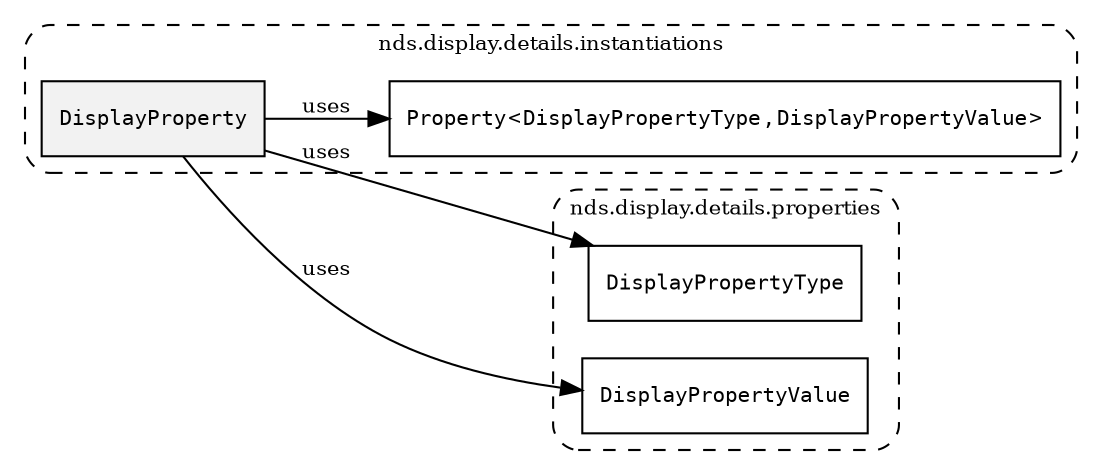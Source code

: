 /**
 * This dot file creates symbol collaboration diagram for DisplayProperty.
 */
digraph ZSERIO
{
    node [shape=box, fontsize=10];
    rankdir="LR";
    fontsize=10;
    tooltip="DisplayProperty collaboration diagram";

    subgraph "cluster_nds.display.details.instantiations"
    {
        style="dashed, rounded";
        label="nds.display.details.instantiations";
        tooltip="Package nds.display.details.instantiations";
        href="../../../content/packages/nds.display.details.instantiations.html#Package-nds-display-details-instantiations";
        target="_parent";

        "DisplayProperty" [style="filled", fillcolor="#0000000D", target="_parent", label=<<font face="monospace"><table align="center" border="0" cellspacing="0" cellpadding="0"><tr><td href="../../../content/packages/nds.display.details.instantiations.html#InstantiateType-DisplayProperty" title="InstantiateType defined in nds.display.details.instantiations">DisplayProperty</td></tr></table></font>>];
        "Property&lt;DisplayPropertyType,DisplayPropertyValue&gt;" [target="_parent", label=<<font face="monospace"><table align="center" border="0" cellspacing="0" cellpadding="0"><tr><td href="../../../content/packages/nds.core.attributemap.html#Structure-Property" title="Structure defined in nds.core.attributemap">Property</td><td>&lt;</td><td><table align="center" border="0" cellspacing="0" cellpadding="0"><tr><td href="../../../content/packages/nds.display.details.properties.html#Structure-DisplayPropertyType" title="Structure defined in nds.display.details.properties">DisplayPropertyType</td></tr></table></td><td>,</td><td><table align="center" border="0" cellspacing="0" cellpadding="0"><tr><td href="../../../content/packages/nds.display.details.properties.html#Structure-DisplayPropertyValue" title="Structure defined in nds.display.details.properties">DisplayPropertyValue</td></tr></table></td><td>&gt;</td></tr></table></font>>];
    }

    subgraph "cluster_nds.display.details.properties"
    {
        style="dashed, rounded";
        label="nds.display.details.properties";
        tooltip="Package nds.display.details.properties";
        href="../../../content/packages/nds.display.details.properties.html#Package-nds-display-details-properties";
        target="_parent";

        "DisplayPropertyType" [target="_parent", label=<<font face="monospace"><table align="center" border="0" cellspacing="0" cellpadding="0"><tr><td href="../../../content/packages/nds.display.details.properties.html#Structure-DisplayPropertyType" title="Structure defined in nds.display.details.properties">DisplayPropertyType</td></tr></table></font>>];
        "DisplayPropertyValue" [target="_parent", label=<<font face="monospace"><table align="center" border="0" cellspacing="0" cellpadding="0"><tr><td href="../../../content/packages/nds.display.details.properties.html#Structure-DisplayPropertyValue" title="Structure defined in nds.display.details.properties">DisplayPropertyValue</td></tr></table></font>>];
    }

    "DisplayProperty" -> "Property&lt;DisplayPropertyType,DisplayPropertyValue&gt;" [label="uses", fontsize=10];
    "DisplayProperty" -> "DisplayPropertyType" [label="uses", fontsize=10];
    "DisplayProperty" -> "DisplayPropertyValue" [label="uses", fontsize=10];
}
